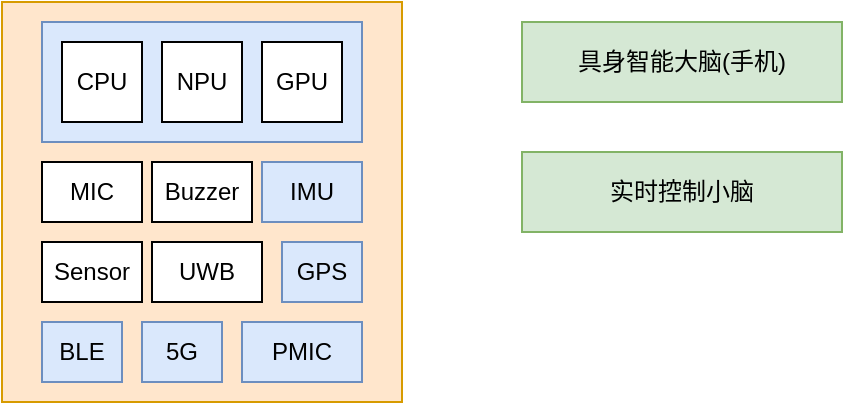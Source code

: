 <mxfile version="26.1.0">
  <diagram name="第 1 页" id="d9FgsTTPN8frSzhK8Qig">
    <mxGraphModel dx="574" dy="276" grid="1" gridSize="10" guides="1" tooltips="1" connect="1" arrows="1" fold="1" page="1" pageScale="1" pageWidth="827" pageHeight="1169" math="0" shadow="0">
      <root>
        <mxCell id="0" />
        <mxCell id="1" parent="0" />
        <mxCell id="CI35cIFT2is_V0Kbj9Z2-15" value="" style="rounded=0;whiteSpace=wrap;html=1;fillColor=#ffe6cc;strokeColor=#d79b00;" vertex="1" parent="1">
          <mxGeometry x="150" y="170" width="200" height="200" as="geometry" />
        </mxCell>
        <mxCell id="CI35cIFT2is_V0Kbj9Z2-4" value="" style="rounded=0;whiteSpace=wrap;html=1;fillColor=#dae8fc;strokeColor=#6c8ebf;" vertex="1" parent="1">
          <mxGeometry x="170" y="180" width="160" height="60" as="geometry" />
        </mxCell>
        <mxCell id="CI35cIFT2is_V0Kbj9Z2-1" value="CPU" style="rounded=0;whiteSpace=wrap;html=1;" vertex="1" parent="1">
          <mxGeometry x="180" y="190" width="40" height="40" as="geometry" />
        </mxCell>
        <mxCell id="CI35cIFT2is_V0Kbj9Z2-2" value="NPU" style="rounded=0;whiteSpace=wrap;html=1;" vertex="1" parent="1">
          <mxGeometry x="230" y="190" width="40" height="40" as="geometry" />
        </mxCell>
        <mxCell id="CI35cIFT2is_V0Kbj9Z2-3" value="GPU" style="rounded=0;whiteSpace=wrap;html=1;" vertex="1" parent="1">
          <mxGeometry x="280" y="190" width="40" height="40" as="geometry" />
        </mxCell>
        <mxCell id="CI35cIFT2is_V0Kbj9Z2-6" value="MIC" style="rounded=0;whiteSpace=wrap;html=1;" vertex="1" parent="1">
          <mxGeometry x="170" y="250" width="50" height="30" as="geometry" />
        </mxCell>
        <mxCell id="CI35cIFT2is_V0Kbj9Z2-7" value="Buzzer" style="rounded=0;whiteSpace=wrap;html=1;" vertex="1" parent="1">
          <mxGeometry x="225" y="250" width="50" height="30" as="geometry" />
        </mxCell>
        <mxCell id="CI35cIFT2is_V0Kbj9Z2-8" value="IMU" style="rounded=0;whiteSpace=wrap;html=1;fillColor=#dae8fc;strokeColor=#6c8ebf;" vertex="1" parent="1">
          <mxGeometry x="280" y="250" width="50" height="30" as="geometry" />
        </mxCell>
        <mxCell id="CI35cIFT2is_V0Kbj9Z2-9" value="Sensor" style="rounded=0;whiteSpace=wrap;html=1;" vertex="1" parent="1">
          <mxGeometry x="170" y="290" width="50" height="30" as="geometry" />
        </mxCell>
        <mxCell id="CI35cIFT2is_V0Kbj9Z2-10" value="UWB" style="rounded=0;whiteSpace=wrap;html=1;" vertex="1" parent="1">
          <mxGeometry x="225" y="290" width="55" height="30" as="geometry" />
        </mxCell>
        <mxCell id="CI35cIFT2is_V0Kbj9Z2-11" value="GPS" style="rounded=0;whiteSpace=wrap;html=1;fillColor=#dae8fc;strokeColor=#6c8ebf;" vertex="1" parent="1">
          <mxGeometry x="290" y="290" width="40" height="30" as="geometry" />
        </mxCell>
        <mxCell id="CI35cIFT2is_V0Kbj9Z2-12" value="BLE" style="rounded=0;whiteSpace=wrap;html=1;fillColor=#dae8fc;strokeColor=#6c8ebf;" vertex="1" parent="1">
          <mxGeometry x="170" y="330" width="40" height="30" as="geometry" />
        </mxCell>
        <mxCell id="CI35cIFT2is_V0Kbj9Z2-13" value="5G" style="rounded=0;whiteSpace=wrap;html=1;fillColor=#dae8fc;strokeColor=#6c8ebf;" vertex="1" parent="1">
          <mxGeometry x="220" y="330" width="40" height="30" as="geometry" />
        </mxCell>
        <mxCell id="CI35cIFT2is_V0Kbj9Z2-14" value="PMIC" style="rounded=0;whiteSpace=wrap;html=1;fillColor=#dae8fc;strokeColor=#6c8ebf;" vertex="1" parent="1">
          <mxGeometry x="270" y="330" width="60" height="30" as="geometry" />
        </mxCell>
        <mxCell id="CI35cIFT2is_V0Kbj9Z2-16" value="具身智能大脑(手机)" style="rounded=0;whiteSpace=wrap;html=1;fillColor=#d5e8d4;strokeColor=#82b366;" vertex="1" parent="1">
          <mxGeometry x="410" y="180" width="160" height="40" as="geometry" />
        </mxCell>
        <mxCell id="CI35cIFT2is_V0Kbj9Z2-24" value="实时控制小脑" style="rounded=0;whiteSpace=wrap;html=1;fillColor=#d5e8d4;strokeColor=#82b366;" vertex="1" parent="1">
          <mxGeometry x="410" y="245" width="160" height="40" as="geometry" />
        </mxCell>
      </root>
    </mxGraphModel>
  </diagram>
</mxfile>

